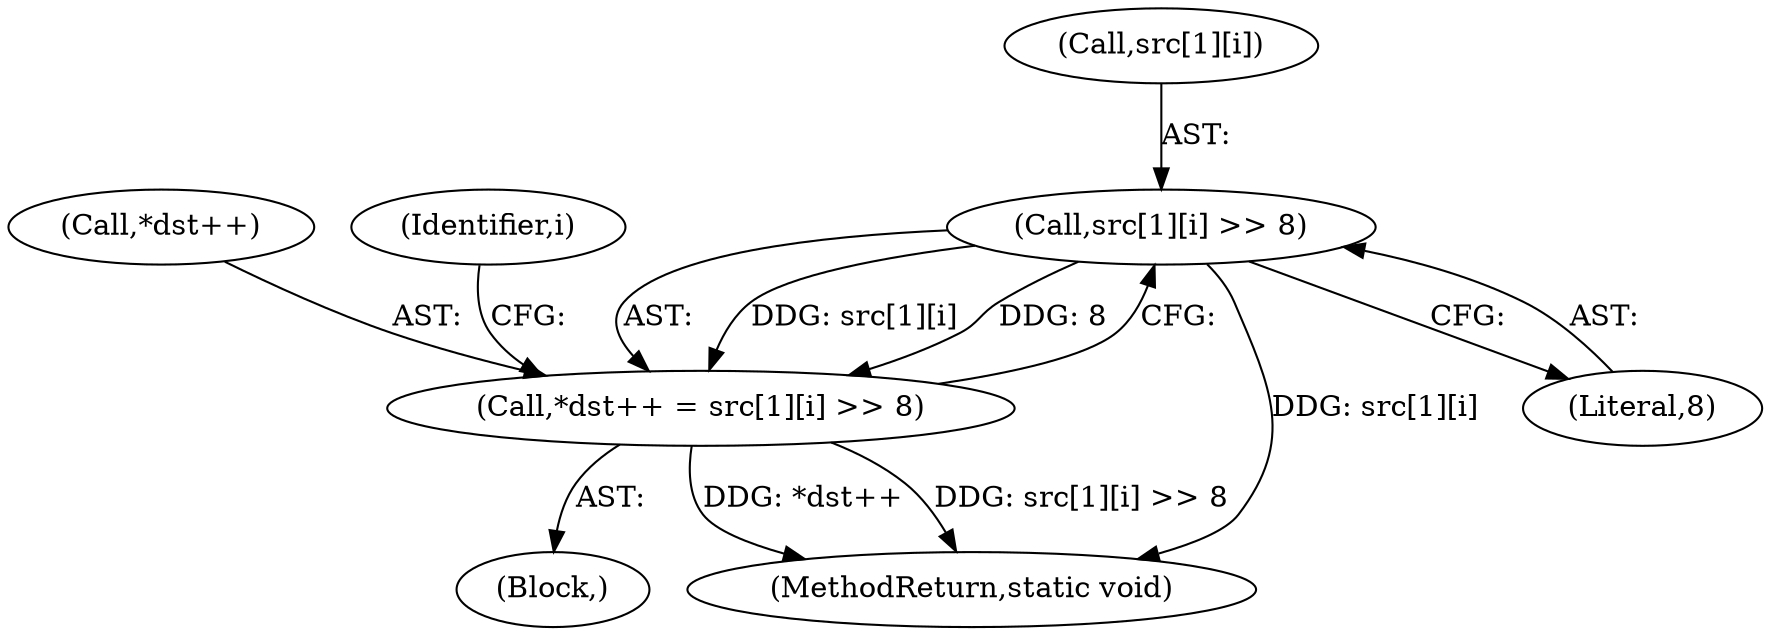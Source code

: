 digraph "0_Android_acc192347665943ca674acf117e4f74a88436922_7@array" {
"1000133" [label="(Call,src[1][i] >> 8)"];
"1000129" [label="(Call,*dst++ = src[1][i] >> 8)"];
"1000130" [label="(Call,*dst++)"];
"1000133" [label="(Call,src[1][i] >> 8)"];
"1000116" [label="(Identifier,i)"];
"1000117" [label="(Block,)"];
"1000140" [label="(MethodReturn,static void)"];
"1000139" [label="(Literal,8)"];
"1000129" [label="(Call,*dst++ = src[1][i] >> 8)"];
"1000134" [label="(Call,src[1][i])"];
"1000133" -> "1000129"  [label="AST: "];
"1000133" -> "1000139"  [label="CFG: "];
"1000134" -> "1000133"  [label="AST: "];
"1000139" -> "1000133"  [label="AST: "];
"1000129" -> "1000133"  [label="CFG: "];
"1000133" -> "1000140"  [label="DDG: src[1][i]"];
"1000133" -> "1000129"  [label="DDG: src[1][i]"];
"1000133" -> "1000129"  [label="DDG: 8"];
"1000129" -> "1000117"  [label="AST: "];
"1000130" -> "1000129"  [label="AST: "];
"1000116" -> "1000129"  [label="CFG: "];
"1000129" -> "1000140"  [label="DDG: *dst++"];
"1000129" -> "1000140"  [label="DDG: src[1][i] >> 8"];
}
